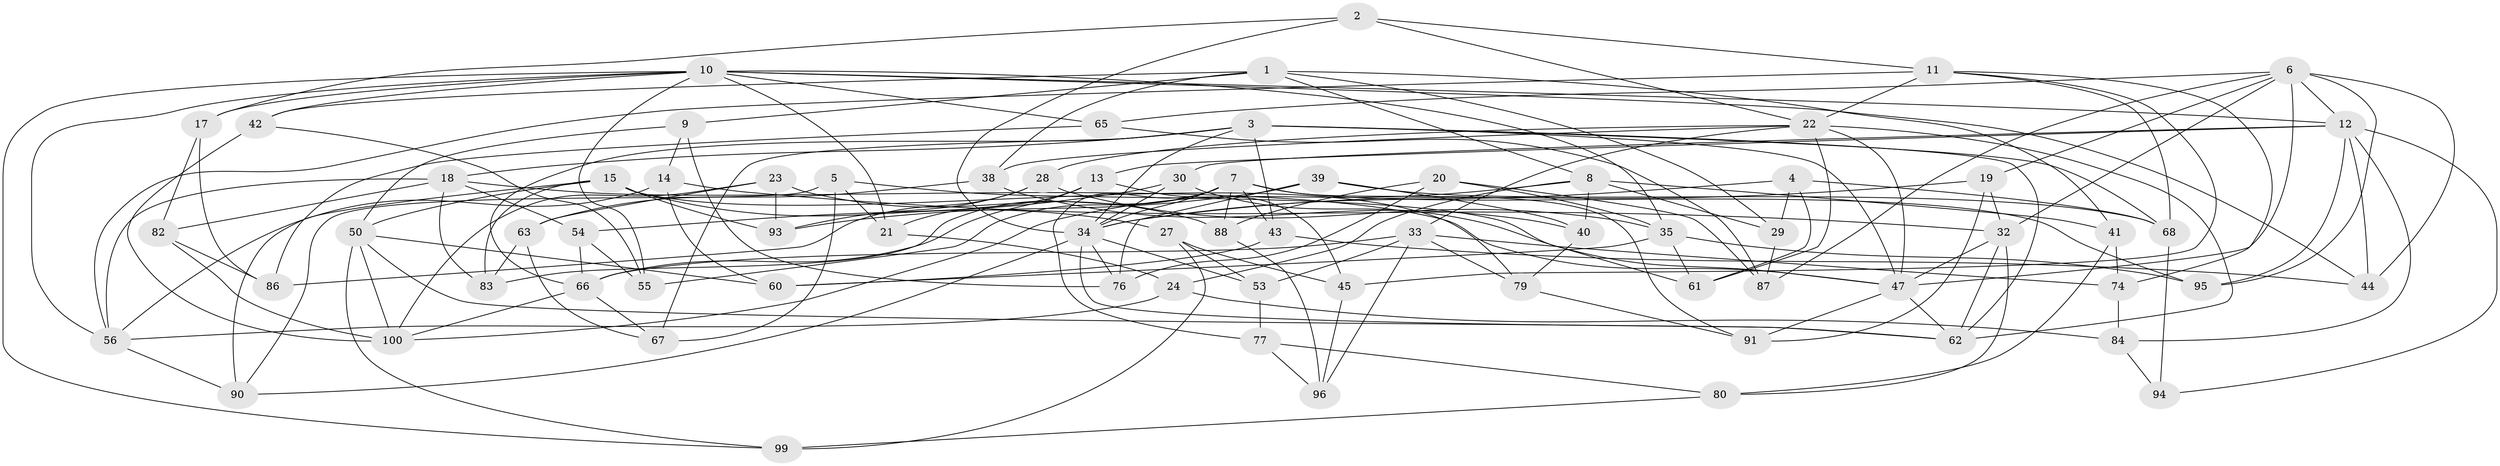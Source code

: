 // original degree distribution, {4: 1.0}
// Generated by graph-tools (version 1.1) at 2025/21/03/04/25 18:21:00]
// undirected, 72 vertices, 175 edges
graph export_dot {
graph [start="1"]
  node [color=gray90,style=filled];
  1 [super="+46"];
  2;
  3 [super="+52+31"];
  4;
  5;
  6 [super="+69+37"];
  7 [super="+81+73"];
  8 [super="+71"];
  9;
  10 [super="+85+26"];
  11 [super="+16"];
  12 [super="+36+103"];
  13;
  14;
  15 [super="+25"];
  17;
  18 [super="+97"];
  19;
  20;
  21;
  22 [super="+49"];
  23;
  24;
  27;
  28;
  29;
  30;
  32 [super="+75"];
  33 [super="+101"];
  34 [super="+57+48"];
  35 [super="+51"];
  38;
  39;
  40;
  41;
  42;
  43;
  44;
  45;
  47 [super="+92+59"];
  50 [super="+58"];
  53;
  54;
  55;
  56 [super="+78"];
  60;
  61;
  62 [super="+102"];
  63;
  65;
  66 [super="+98"];
  67;
  68 [super="+89"];
  74;
  76;
  77;
  79;
  80;
  82;
  83;
  84;
  86;
  87;
  88;
  90;
  91;
  93;
  94;
  95;
  96;
  99;
  100 [super="+104"];
  1 -- 29;
  1 -- 38;
  1 -- 8;
  1 -- 9;
  1 -- 42;
  1 -- 41;
  2 -- 17;
  2 -- 22;
  2 -- 11;
  2 -- 34;
  3 -- 62;
  3 -- 67;
  3 -- 43;
  3 -- 66;
  3 -- 18;
  3 -- 68;
  3 -- 47;
  3 -- 34;
  4 -- 29;
  4 -- 61;
  4 -- 68;
  4 -- 34;
  5 -- 47;
  5 -- 90;
  5 -- 67;
  5 -- 21;
  6 -- 87;
  6 -- 65;
  6 -- 19;
  6 -- 44;
  6 -- 95;
  6 -- 47;
  6 -- 12;
  6 -- 32;
  7 -- 88;
  7 -- 83;
  7 -- 43;
  7 -- 55;
  7 -- 34;
  7 -- 91;
  7 -- 77;
  7 -- 95;
  8 -- 40;
  8 -- 29;
  8 -- 41;
  8 -- 100;
  8 -- 24;
  9 -- 50;
  9 -- 76;
  9 -- 14;
  10 -- 44;
  10 -- 17;
  10 -- 56;
  10 -- 99;
  10 -- 12;
  10 -- 65;
  10 -- 35;
  10 -- 42;
  10 -- 21;
  10 -- 55;
  11 -- 68;
  11 -- 45;
  11 -- 74;
  11 -- 56;
  11 -- 22;
  12 -- 13;
  12 -- 94;
  12 -- 30;
  12 -- 84;
  12 -- 44;
  12 -- 95;
  13 -- 21;
  13 -- 45;
  13 -- 66;
  14 -- 32;
  14 -- 60;
  14 -- 56;
  15 -- 79;
  15 -- 83;
  15 -- 90;
  15 -- 27;
  15 -- 93;
  15 -- 50;
  17 -- 86;
  17 -- 82;
  18 -- 83;
  18 -- 82;
  18 -- 54;
  18 -- 56;
  18 -- 47;
  19 -- 91;
  19 -- 34;
  19 -- 32;
  20 -- 87;
  20 -- 76;
  20 -- 88;
  20 -- 35;
  21 -- 24;
  22 -- 62;
  22 -- 33;
  22 -- 38;
  22 -- 28;
  22 -- 61;
  22 -- 47;
  23 -- 93;
  23 -- 100;
  23 -- 88;
  23 -- 63;
  24 -- 84;
  24 -- 56;
  27 -- 99;
  27 -- 53;
  27 -- 45;
  28 -- 86;
  28 -- 93;
  28 -- 35;
  29 -- 87;
  30 -- 54;
  30 -- 61;
  30 -- 34;
  32 -- 62;
  32 -- 80;
  32 -- 47;
  33 -- 96;
  33 -- 53;
  33 -- 74;
  33 -- 66;
  33 -- 79;
  34 -- 76;
  34 -- 53;
  34 -- 90;
  34 -- 62;
  35 -- 61;
  35 -- 95;
  35 -- 60;
  38 -- 40;
  38 -- 63;
  39 -- 93;
  39 -- 40;
  39 -- 76;
  39 -- 68;
  40 -- 79;
  41 -- 80;
  41 -- 74;
  42 -- 55;
  42 -- 100;
  43 -- 44;
  43 -- 60;
  45 -- 96;
  47 -- 62;
  47 -- 91;
  50 -- 100;
  50 -- 62;
  50 -- 99;
  50 -- 60;
  53 -- 77;
  54 -- 55;
  54 -- 66;
  56 -- 90;
  63 -- 67;
  63 -- 83;
  65 -- 86;
  65 -- 87;
  66 -- 100;
  66 -- 67;
  68 -- 94 [weight=2];
  74 -- 84;
  77 -- 96;
  77 -- 80;
  79 -- 91;
  80 -- 99;
  82 -- 100;
  82 -- 86;
  84 -- 94;
  88 -- 96;
}
